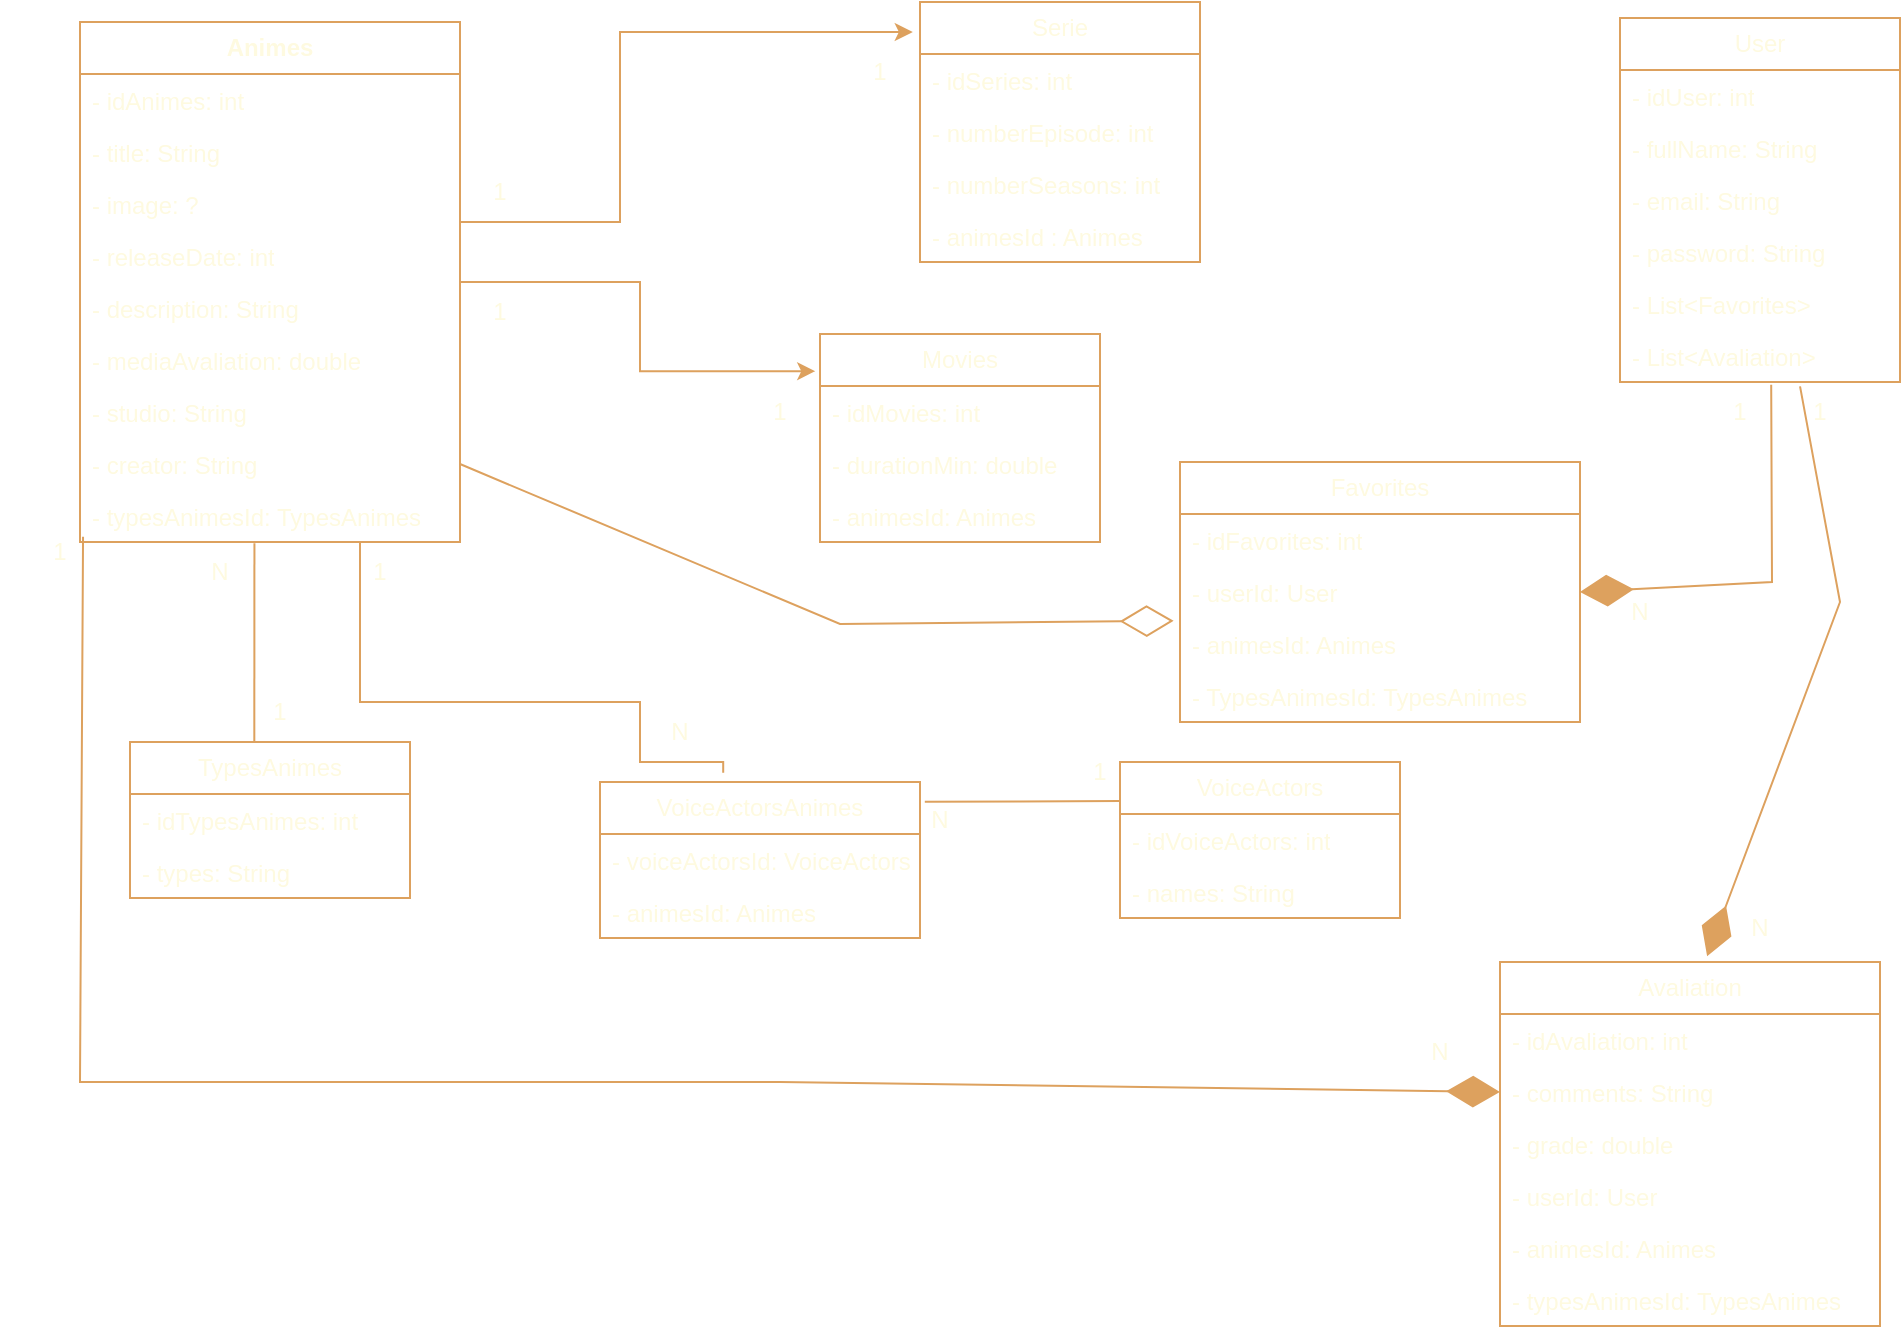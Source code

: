 <mxfile version="21.3.3" type="device">
  <diagram id="C5RBs43oDa-KdzZeNtuy" name="Page-1">
    <mxGraphModel dx="1050" dy="619" grid="1" gridSize="10" guides="1" tooltips="1" connect="1" arrows="1" fold="1" page="1" pageScale="1" pageWidth="827" pageHeight="1169" math="0" shadow="0">
      <root>
        <mxCell id="WIyWlLk6GJQsqaUBKTNV-0" />
        <mxCell id="WIyWlLk6GJQsqaUBKTNV-1" parent="WIyWlLk6GJQsqaUBKTNV-0" />
        <mxCell id="v7dbJcyT28siehWmc8mI-30" style="edgeStyle=orthogonalEdgeStyle;rounded=0;orthogonalLoop=1;jettySize=auto;html=1;entryX=-0.026;entryY=0.112;entryDx=0;entryDy=0;entryPerimeter=0;strokeColor=#DDA15E;fontColor=#FEFAE0;fillColor=#BC6C25;" edge="1" parent="WIyWlLk6GJQsqaUBKTNV-1" source="v7dbJcyT28siehWmc8mI-6" target="v7dbJcyT28siehWmc8mI-21">
          <mxGeometry relative="1" as="geometry">
            <Array as="points">
              <mxPoint x="340" y="140" />
              <mxPoint x="340" y="45" />
              <mxPoint x="486" y="45" />
            </Array>
          </mxGeometry>
        </mxCell>
        <mxCell id="v7dbJcyT28siehWmc8mI-31" style="edgeStyle=orthogonalEdgeStyle;rounded=0;orthogonalLoop=1;jettySize=auto;html=1;entryX=-0.017;entryY=0.179;entryDx=0;entryDy=0;entryPerimeter=0;strokeColor=#DDA15E;fontColor=#FEFAE0;fillColor=#BC6C25;" edge="1" parent="WIyWlLk6GJQsqaUBKTNV-1" source="v7dbJcyT28siehWmc8mI-6" target="v7dbJcyT28siehWmc8mI-25">
          <mxGeometry relative="1" as="geometry" />
        </mxCell>
        <mxCell id="v7dbJcyT28siehWmc8mI-6" value="Animes" style="swimlane;fontStyle=1;childLayout=stackLayout;horizontal=1;startSize=26;fillColor=none;horizontalStack=0;resizeParent=1;resizeParentMax=0;resizeLast=0;collapsible=1;marginBottom=0;whiteSpace=wrap;html=1;labelBackgroundColor=none;strokeColor=#DDA15E;fontColor=#FEFAE0;" vertex="1" parent="WIyWlLk6GJQsqaUBKTNV-1">
          <mxGeometry x="70" y="40" width="190" height="260" as="geometry" />
        </mxCell>
        <mxCell id="v7dbJcyT28siehWmc8mI-7" value="- idAnimes: int&lt;br&gt;" style="text;strokeColor=none;fillColor=none;align=left;verticalAlign=top;spacingLeft=4;spacingRight=4;overflow=hidden;rotatable=0;points=[[0,0.5],[1,0.5]];portConstraint=eastwest;whiteSpace=wrap;html=1;labelBackgroundColor=none;fontColor=#FEFAE0;" vertex="1" parent="v7dbJcyT28siehWmc8mI-6">
          <mxGeometry y="26" width="190" height="26" as="geometry" />
        </mxCell>
        <mxCell id="v7dbJcyT28siehWmc8mI-8" value="- title: String" style="text;strokeColor=none;fillColor=none;align=left;verticalAlign=top;spacingLeft=4;spacingRight=4;overflow=hidden;rotatable=0;points=[[0,0.5],[1,0.5]];portConstraint=eastwest;whiteSpace=wrap;html=1;labelBackgroundColor=none;fontColor=#FEFAE0;" vertex="1" parent="v7dbJcyT28siehWmc8mI-6">
          <mxGeometry y="52" width="190" height="26" as="geometry" />
        </mxCell>
        <mxCell id="v7dbJcyT28siehWmc8mI-12" value="- image: ?" style="text;strokeColor=none;fillColor=none;align=left;verticalAlign=top;spacingLeft=4;spacingRight=4;overflow=hidden;rotatable=0;points=[[0,0.5],[1,0.5]];portConstraint=eastwest;whiteSpace=wrap;html=1;labelBackgroundColor=none;fontColor=#FEFAE0;" vertex="1" parent="v7dbJcyT28siehWmc8mI-6">
          <mxGeometry y="78" width="190" height="26" as="geometry" />
        </mxCell>
        <mxCell id="v7dbJcyT28siehWmc8mI-13" value="- releaseDate: int" style="text;strokeColor=none;fillColor=none;align=left;verticalAlign=top;spacingLeft=4;spacingRight=4;overflow=hidden;rotatable=0;points=[[0,0.5],[1,0.5]];portConstraint=eastwest;whiteSpace=wrap;html=1;labelBackgroundColor=none;fontColor=#FEFAE0;" vertex="1" parent="v7dbJcyT28siehWmc8mI-6">
          <mxGeometry y="104" width="190" height="26" as="geometry" />
        </mxCell>
        <mxCell id="v7dbJcyT28siehWmc8mI-9" value="- description: String" style="text;strokeColor=none;fillColor=none;align=left;verticalAlign=top;spacingLeft=4;spacingRight=4;overflow=hidden;rotatable=0;points=[[0,0.5],[1,0.5]];portConstraint=eastwest;whiteSpace=wrap;html=1;labelBackgroundColor=none;fontColor=#FEFAE0;" vertex="1" parent="v7dbJcyT28siehWmc8mI-6">
          <mxGeometry y="130" width="190" height="26" as="geometry" />
        </mxCell>
        <mxCell id="v7dbJcyT28siehWmc8mI-15" value="- mediaAvaliation: double" style="text;strokeColor=none;fillColor=none;align=left;verticalAlign=top;spacingLeft=4;spacingRight=4;overflow=hidden;rotatable=0;points=[[0,0.5],[1,0.5]];portConstraint=eastwest;whiteSpace=wrap;html=1;labelBackgroundColor=none;fontColor=#FEFAE0;" vertex="1" parent="v7dbJcyT28siehWmc8mI-6">
          <mxGeometry y="156" width="190" height="26" as="geometry" />
        </mxCell>
        <mxCell id="v7dbJcyT28siehWmc8mI-14" value="- studio: String" style="text;strokeColor=none;fillColor=none;align=left;verticalAlign=top;spacingLeft=4;spacingRight=4;overflow=hidden;rotatable=0;points=[[0,0.5],[1,0.5]];portConstraint=eastwest;whiteSpace=wrap;html=1;labelBackgroundColor=none;fontColor=#FEFAE0;" vertex="1" parent="v7dbJcyT28siehWmc8mI-6">
          <mxGeometry y="182" width="190" height="26" as="geometry" />
        </mxCell>
        <mxCell id="v7dbJcyT28siehWmc8mI-17" value="- creator: String" style="text;strokeColor=none;fillColor=none;align=left;verticalAlign=top;spacingLeft=4;spacingRight=4;overflow=hidden;rotatable=0;points=[[0,0.5],[1,0.5]];portConstraint=eastwest;whiteSpace=wrap;html=1;labelBackgroundColor=none;fontColor=#FEFAE0;" vertex="1" parent="v7dbJcyT28siehWmc8mI-6">
          <mxGeometry y="208" width="190" height="26" as="geometry" />
        </mxCell>
        <mxCell id="v7dbJcyT28siehWmc8mI-18" value="- typesAnimesId: TypesAnimes" style="text;strokeColor=none;fillColor=none;align=left;verticalAlign=top;spacingLeft=4;spacingRight=4;overflow=hidden;rotatable=0;points=[[0,0.5],[1,0.5]];portConstraint=eastwest;whiteSpace=wrap;html=1;labelBackgroundColor=none;fontColor=#FEFAE0;" vertex="1" parent="v7dbJcyT28siehWmc8mI-6">
          <mxGeometry y="234" width="190" height="26" as="geometry" />
        </mxCell>
        <mxCell id="v7dbJcyT28siehWmc8mI-21" value="Serie" style="swimlane;fontStyle=0;childLayout=stackLayout;horizontal=1;startSize=26;fillColor=none;horizontalStack=0;resizeParent=1;resizeParentMax=0;resizeLast=0;collapsible=1;marginBottom=0;whiteSpace=wrap;html=1;strokeColor=#DDA15E;fontColor=#FEFAE0;" vertex="1" parent="WIyWlLk6GJQsqaUBKTNV-1">
          <mxGeometry x="490" y="30" width="140" height="130" as="geometry" />
        </mxCell>
        <mxCell id="v7dbJcyT28siehWmc8mI-22" value="- idSeries: int" style="text;strokeColor=none;fillColor=none;align=left;verticalAlign=top;spacingLeft=4;spacingRight=4;overflow=hidden;rotatable=0;points=[[0,0.5],[1,0.5]];portConstraint=eastwest;whiteSpace=wrap;html=1;fontColor=#FEFAE0;" vertex="1" parent="v7dbJcyT28siehWmc8mI-21">
          <mxGeometry y="26" width="140" height="26" as="geometry" />
        </mxCell>
        <mxCell id="v7dbJcyT28siehWmc8mI-23" value="- numberEpisode: int" style="text;strokeColor=none;fillColor=none;align=left;verticalAlign=top;spacingLeft=4;spacingRight=4;overflow=hidden;rotatable=0;points=[[0,0.5],[1,0.5]];portConstraint=eastwest;whiteSpace=wrap;html=1;fontColor=#FEFAE0;" vertex="1" parent="v7dbJcyT28siehWmc8mI-21">
          <mxGeometry y="52" width="140" height="26" as="geometry" />
        </mxCell>
        <mxCell id="v7dbJcyT28siehWmc8mI-24" value="- numberSeasons: int" style="text;strokeColor=none;fillColor=none;align=left;verticalAlign=top;spacingLeft=4;spacingRight=4;overflow=hidden;rotatable=0;points=[[0,0.5],[1,0.5]];portConstraint=eastwest;whiteSpace=wrap;html=1;fontColor=#FEFAE0;" vertex="1" parent="v7dbJcyT28siehWmc8mI-21">
          <mxGeometry y="78" width="140" height="26" as="geometry" />
        </mxCell>
        <mxCell id="v7dbJcyT28siehWmc8mI-29" value="- animesId : Animes" style="text;strokeColor=none;fillColor=none;align=left;verticalAlign=top;spacingLeft=4;spacingRight=4;overflow=hidden;rotatable=0;points=[[0,0.5],[1,0.5]];portConstraint=eastwest;whiteSpace=wrap;html=1;fontColor=#FEFAE0;" vertex="1" parent="v7dbJcyT28siehWmc8mI-21">
          <mxGeometry y="104" width="140" height="26" as="geometry" />
        </mxCell>
        <mxCell id="v7dbJcyT28siehWmc8mI-25" value="Movies" style="swimlane;fontStyle=0;childLayout=stackLayout;horizontal=1;startSize=26;fillColor=none;horizontalStack=0;resizeParent=1;resizeParentMax=0;resizeLast=0;collapsible=1;marginBottom=0;whiteSpace=wrap;html=1;strokeColor=#DDA15E;fontColor=#FEFAE0;" vertex="1" parent="WIyWlLk6GJQsqaUBKTNV-1">
          <mxGeometry x="440" y="196" width="140" height="104" as="geometry" />
        </mxCell>
        <mxCell id="v7dbJcyT28siehWmc8mI-26" value="- idMovies: int&amp;nbsp;" style="text;strokeColor=none;fillColor=none;align=left;verticalAlign=top;spacingLeft=4;spacingRight=4;overflow=hidden;rotatable=0;points=[[0,0.5],[1,0.5]];portConstraint=eastwest;whiteSpace=wrap;html=1;fontColor=#FEFAE0;" vertex="1" parent="v7dbJcyT28siehWmc8mI-25">
          <mxGeometry y="26" width="140" height="26" as="geometry" />
        </mxCell>
        <mxCell id="v7dbJcyT28siehWmc8mI-27" value="- durationMin: double" style="text;strokeColor=none;fillColor=none;align=left;verticalAlign=top;spacingLeft=4;spacingRight=4;overflow=hidden;rotatable=0;points=[[0,0.5],[1,0.5]];portConstraint=eastwest;whiteSpace=wrap;html=1;fontColor=#FEFAE0;" vertex="1" parent="v7dbJcyT28siehWmc8mI-25">
          <mxGeometry y="52" width="140" height="26" as="geometry" />
        </mxCell>
        <mxCell id="v7dbJcyT28siehWmc8mI-28" value="- animesId: Animes" style="text;strokeColor=none;fillColor=none;align=left;verticalAlign=top;spacingLeft=4;spacingRight=4;overflow=hidden;rotatable=0;points=[[0,0.5],[1,0.5]];portConstraint=eastwest;whiteSpace=wrap;html=1;fontColor=#FEFAE0;" vertex="1" parent="v7dbJcyT28siehWmc8mI-25">
          <mxGeometry y="78" width="140" height="26" as="geometry" />
        </mxCell>
        <mxCell id="v7dbJcyT28siehWmc8mI-32" value="1" style="text;html=1;strokeColor=none;fillColor=none;align=center;verticalAlign=middle;whiteSpace=wrap;rounded=0;fontColor=#FEFAE0;" vertex="1" parent="WIyWlLk6GJQsqaUBKTNV-1">
          <mxGeometry x="250" y="110" width="60" height="30" as="geometry" />
        </mxCell>
        <mxCell id="v7dbJcyT28siehWmc8mI-33" value="1" style="text;html=1;strokeColor=none;fillColor=none;align=center;verticalAlign=middle;whiteSpace=wrap;rounded=0;fontColor=#FEFAE0;" vertex="1" parent="WIyWlLk6GJQsqaUBKTNV-1">
          <mxGeometry x="440" y="50" width="60" height="30" as="geometry" />
        </mxCell>
        <mxCell id="v7dbJcyT28siehWmc8mI-34" value="1" style="text;html=1;strokeColor=none;fillColor=none;align=center;verticalAlign=middle;whiteSpace=wrap;rounded=0;fontColor=#FEFAE0;" vertex="1" parent="WIyWlLk6GJQsqaUBKTNV-1">
          <mxGeometry x="250" y="170" width="60" height="30" as="geometry" />
        </mxCell>
        <mxCell id="v7dbJcyT28siehWmc8mI-35" value="1" style="text;html=1;strokeColor=none;fillColor=none;align=center;verticalAlign=middle;whiteSpace=wrap;rounded=0;fontColor=#FEFAE0;" vertex="1" parent="WIyWlLk6GJQsqaUBKTNV-1">
          <mxGeometry x="390" y="220" width="60" height="30" as="geometry" />
        </mxCell>
        <mxCell id="v7dbJcyT28siehWmc8mI-36" value="TypesAnimes" style="swimlane;fontStyle=0;childLayout=stackLayout;horizontal=1;startSize=26;fillColor=none;horizontalStack=0;resizeParent=1;resizeParentMax=0;resizeLast=0;collapsible=1;marginBottom=0;whiteSpace=wrap;html=1;strokeColor=#DDA15E;fontColor=#FEFAE0;" vertex="1" parent="WIyWlLk6GJQsqaUBKTNV-1">
          <mxGeometry x="95" y="400" width="140" height="78" as="geometry" />
        </mxCell>
        <mxCell id="v7dbJcyT28siehWmc8mI-37" value="- idTypesAnimes: int" style="text;strokeColor=none;fillColor=none;align=left;verticalAlign=top;spacingLeft=4;spacingRight=4;overflow=hidden;rotatable=0;points=[[0,0.5],[1,0.5]];portConstraint=eastwest;whiteSpace=wrap;html=1;fontColor=#FEFAE0;" vertex="1" parent="v7dbJcyT28siehWmc8mI-36">
          <mxGeometry y="26" width="140" height="26" as="geometry" />
        </mxCell>
        <mxCell id="v7dbJcyT28siehWmc8mI-38" value="- types: String" style="text;strokeColor=none;fillColor=none;align=left;verticalAlign=top;spacingLeft=4;spacingRight=4;overflow=hidden;rotatable=0;points=[[0,0.5],[1,0.5]];portConstraint=eastwest;whiteSpace=wrap;html=1;fontColor=#FEFAE0;" vertex="1" parent="v7dbJcyT28siehWmc8mI-36">
          <mxGeometry y="52" width="140" height="26" as="geometry" />
        </mxCell>
        <mxCell id="v7dbJcyT28siehWmc8mI-40" value="" style="endArrow=none;html=1;edgeStyle=orthogonalEdgeStyle;rounded=0;strokeColor=#DDA15E;fontColor=#FEFAE0;fillColor=#BC6C25;entryX=0.459;entryY=1.023;entryDx=0;entryDy=0;entryPerimeter=0;exitX=0.444;exitY=0;exitDx=0;exitDy=0;exitPerimeter=0;" edge="1" parent="WIyWlLk6GJQsqaUBKTNV-1" source="v7dbJcyT28siehWmc8mI-36" target="v7dbJcyT28siehWmc8mI-18">
          <mxGeometry relative="1" as="geometry">
            <mxPoint x="210" y="420" as="sourcePoint" />
            <mxPoint x="370" y="420" as="targetPoint" />
          </mxGeometry>
        </mxCell>
        <mxCell id="v7dbJcyT28siehWmc8mI-43" value="1" style="text;html=1;strokeColor=none;fillColor=none;align=center;verticalAlign=middle;whiteSpace=wrap;rounded=0;fontColor=#FEFAE0;" vertex="1" parent="WIyWlLk6GJQsqaUBKTNV-1">
          <mxGeometry x="140" y="370" width="60" height="30" as="geometry" />
        </mxCell>
        <mxCell id="v7dbJcyT28siehWmc8mI-45" value="N" style="text;html=1;strokeColor=none;fillColor=none;align=center;verticalAlign=middle;whiteSpace=wrap;rounded=0;fontColor=#FEFAE0;" vertex="1" parent="WIyWlLk6GJQsqaUBKTNV-1">
          <mxGeometry x="110" y="300" width="60" height="30" as="geometry" />
        </mxCell>
        <mxCell id="v7dbJcyT28siehWmc8mI-50" value="VoiceActorsAnimes" style="swimlane;fontStyle=0;childLayout=stackLayout;horizontal=1;startSize=26;fillColor=none;horizontalStack=0;resizeParent=1;resizeParentMax=0;resizeLast=0;collapsible=1;marginBottom=0;whiteSpace=wrap;html=1;strokeColor=#DDA15E;fontColor=#FEFAE0;" vertex="1" parent="WIyWlLk6GJQsqaUBKTNV-1">
          <mxGeometry x="330" y="420" width="160" height="78" as="geometry" />
        </mxCell>
        <mxCell id="v7dbJcyT28siehWmc8mI-51" value="- voiceActorsId: VoiceActors" style="text;strokeColor=none;fillColor=none;align=left;verticalAlign=top;spacingLeft=4;spacingRight=4;overflow=hidden;rotatable=0;points=[[0,0.5],[1,0.5]];portConstraint=eastwest;whiteSpace=wrap;html=1;fontColor=#FEFAE0;" vertex="1" parent="v7dbJcyT28siehWmc8mI-50">
          <mxGeometry y="26" width="160" height="26" as="geometry" />
        </mxCell>
        <mxCell id="v7dbJcyT28siehWmc8mI-52" value="- animesId: Animes" style="text;strokeColor=none;fillColor=none;align=left;verticalAlign=top;spacingLeft=4;spacingRight=4;overflow=hidden;rotatable=0;points=[[0,0.5],[1,0.5]];portConstraint=eastwest;whiteSpace=wrap;html=1;fontColor=#FEFAE0;" vertex="1" parent="v7dbJcyT28siehWmc8mI-50">
          <mxGeometry y="52" width="160" height="26" as="geometry" />
        </mxCell>
        <mxCell id="v7dbJcyT28siehWmc8mI-55" value="" style="endArrow=none;html=1;edgeStyle=orthogonalEdgeStyle;rounded=0;strokeColor=#DDA15E;fontColor=#FEFAE0;fillColor=#BC6C25;exitX=0.385;exitY=-0.059;exitDx=0;exitDy=0;exitPerimeter=0;" edge="1" parent="WIyWlLk6GJQsqaUBKTNV-1" source="v7dbJcyT28siehWmc8mI-50" target="v7dbJcyT28siehWmc8mI-6">
          <mxGeometry relative="1" as="geometry">
            <mxPoint x="167" y="410" as="sourcePoint" />
            <mxPoint x="167" y="311" as="targetPoint" />
            <Array as="points">
              <mxPoint x="392" y="410" />
              <mxPoint x="350" y="410" />
              <mxPoint x="350" y="380" />
              <mxPoint x="210" y="380" />
            </Array>
          </mxGeometry>
        </mxCell>
        <mxCell id="v7dbJcyT28siehWmc8mI-60" value="VoiceActors" style="swimlane;fontStyle=0;childLayout=stackLayout;horizontal=1;startSize=26;fillColor=none;horizontalStack=0;resizeParent=1;resizeParentMax=0;resizeLast=0;collapsible=1;marginBottom=0;whiteSpace=wrap;html=1;strokeColor=#DDA15E;fontColor=#FEFAE0;" vertex="1" parent="WIyWlLk6GJQsqaUBKTNV-1">
          <mxGeometry x="590" y="410" width="140" height="78" as="geometry" />
        </mxCell>
        <mxCell id="v7dbJcyT28siehWmc8mI-61" value="- idVoiceActors: int" style="text;strokeColor=none;fillColor=none;align=left;verticalAlign=top;spacingLeft=4;spacingRight=4;overflow=hidden;rotatable=0;points=[[0,0.5],[1,0.5]];portConstraint=eastwest;whiteSpace=wrap;html=1;fontColor=#FEFAE0;" vertex="1" parent="v7dbJcyT28siehWmc8mI-60">
          <mxGeometry y="26" width="140" height="26" as="geometry" />
        </mxCell>
        <mxCell id="v7dbJcyT28siehWmc8mI-62" value="- names: String" style="text;strokeColor=none;fillColor=none;align=left;verticalAlign=top;spacingLeft=4;spacingRight=4;overflow=hidden;rotatable=0;points=[[0,0.5],[1,0.5]];portConstraint=eastwest;whiteSpace=wrap;html=1;fontColor=#FEFAE0;" vertex="1" parent="v7dbJcyT28siehWmc8mI-60">
          <mxGeometry y="52" width="140" height="26" as="geometry" />
        </mxCell>
        <mxCell id="v7dbJcyT28siehWmc8mI-64" value="1" style="text;html=1;strokeColor=none;fillColor=none;align=center;verticalAlign=middle;whiteSpace=wrap;rounded=0;fontColor=#FEFAE0;" vertex="1" parent="WIyWlLk6GJQsqaUBKTNV-1">
          <mxGeometry x="190" y="300" width="60" height="30" as="geometry" />
        </mxCell>
        <mxCell id="v7dbJcyT28siehWmc8mI-65" value="N" style="text;html=1;strokeColor=none;fillColor=none;align=center;verticalAlign=middle;whiteSpace=wrap;rounded=0;fontColor=#FEFAE0;" vertex="1" parent="WIyWlLk6GJQsqaUBKTNV-1">
          <mxGeometry x="340" y="380" width="60" height="30" as="geometry" />
        </mxCell>
        <mxCell id="v7dbJcyT28siehWmc8mI-66" value="N" style="text;html=1;strokeColor=none;fillColor=none;align=center;verticalAlign=middle;whiteSpace=wrap;rounded=0;fontColor=#FEFAE0;" vertex="1" parent="WIyWlLk6GJQsqaUBKTNV-1">
          <mxGeometry x="470" y="424" width="60" height="30" as="geometry" />
        </mxCell>
        <mxCell id="v7dbJcyT28siehWmc8mI-68" value="" style="endArrow=none;html=1;edgeStyle=orthogonalEdgeStyle;rounded=0;strokeColor=#DDA15E;fontColor=#FEFAE0;fillColor=#BC6C25;entryX=0;entryY=0.25;entryDx=0;entryDy=0;exitX=1.015;exitY=0.126;exitDx=0;exitDy=0;exitPerimeter=0;" edge="1" parent="WIyWlLk6GJQsqaUBKTNV-1" source="v7dbJcyT28siehWmc8mI-50" target="v7dbJcyT28siehWmc8mI-60">
          <mxGeometry relative="1" as="geometry">
            <mxPoint x="350" y="300" as="sourcePoint" />
            <mxPoint x="510" y="300" as="targetPoint" />
          </mxGeometry>
        </mxCell>
        <mxCell id="v7dbJcyT28siehWmc8mI-71" value="1" style="text;html=1;strokeColor=none;fillColor=none;align=center;verticalAlign=middle;whiteSpace=wrap;rounded=0;fontColor=#FEFAE0;" vertex="1" parent="WIyWlLk6GJQsqaUBKTNV-1">
          <mxGeometry x="550" y="400" width="60" height="30" as="geometry" />
        </mxCell>
        <mxCell id="v7dbJcyT28siehWmc8mI-72" value="Favorites" style="swimlane;fontStyle=0;childLayout=stackLayout;horizontal=1;startSize=26;fillColor=none;horizontalStack=0;resizeParent=1;resizeParentMax=0;resizeLast=0;collapsible=1;marginBottom=0;whiteSpace=wrap;html=1;strokeColor=#DDA15E;fontColor=#FEFAE0;" vertex="1" parent="WIyWlLk6GJQsqaUBKTNV-1">
          <mxGeometry x="620" y="260" width="200" height="130" as="geometry" />
        </mxCell>
        <mxCell id="v7dbJcyT28siehWmc8mI-73" value="- idFavorites: int" style="text;strokeColor=none;fillColor=none;align=left;verticalAlign=top;spacingLeft=4;spacingRight=4;overflow=hidden;rotatable=0;points=[[0,0.5],[1,0.5]];portConstraint=eastwest;whiteSpace=wrap;html=1;fontColor=#FEFAE0;" vertex="1" parent="v7dbJcyT28siehWmc8mI-72">
          <mxGeometry y="26" width="200" height="26" as="geometry" />
        </mxCell>
        <mxCell id="v7dbJcyT28siehWmc8mI-74" value="- userId: User" style="text;strokeColor=none;fillColor=none;align=left;verticalAlign=top;spacingLeft=4;spacingRight=4;overflow=hidden;rotatable=0;points=[[0,0.5],[1,0.5]];portConstraint=eastwest;whiteSpace=wrap;html=1;fontColor=#FEFAE0;" vertex="1" parent="v7dbJcyT28siehWmc8mI-72">
          <mxGeometry y="52" width="200" height="26" as="geometry" />
        </mxCell>
        <mxCell id="v7dbJcyT28siehWmc8mI-75" value="- animesId: Animes" style="text;strokeColor=none;fillColor=none;align=left;verticalAlign=top;spacingLeft=4;spacingRight=4;overflow=hidden;rotatable=0;points=[[0,0.5],[1,0.5]];portConstraint=eastwest;whiteSpace=wrap;html=1;fontColor=#FEFAE0;" vertex="1" parent="v7dbJcyT28siehWmc8mI-72">
          <mxGeometry y="78" width="200" height="26" as="geometry" />
        </mxCell>
        <mxCell id="v7dbJcyT28siehWmc8mI-76" value="- TypesAnimesId: TypesAnimes" style="text;strokeColor=none;fillColor=none;align=left;verticalAlign=top;spacingLeft=4;spacingRight=4;overflow=hidden;rotatable=0;points=[[0,0.5],[1,0.5]];portConstraint=eastwest;whiteSpace=wrap;html=1;fontColor=#FEFAE0;" vertex="1" parent="v7dbJcyT28siehWmc8mI-72">
          <mxGeometry y="104" width="200" height="26" as="geometry" />
        </mxCell>
        <mxCell id="v7dbJcyT28siehWmc8mI-81" value="User" style="swimlane;fontStyle=0;childLayout=stackLayout;horizontal=1;startSize=26;fillColor=none;horizontalStack=0;resizeParent=1;resizeParentMax=0;resizeLast=0;collapsible=1;marginBottom=0;whiteSpace=wrap;html=1;strokeColor=#DDA15E;fontColor=#FEFAE0;" vertex="1" parent="WIyWlLk6GJQsqaUBKTNV-1">
          <mxGeometry x="840" y="38" width="140" height="182" as="geometry" />
        </mxCell>
        <mxCell id="v7dbJcyT28siehWmc8mI-82" value="- idUser: int" style="text;strokeColor=none;fillColor=none;align=left;verticalAlign=top;spacingLeft=4;spacingRight=4;overflow=hidden;rotatable=0;points=[[0,0.5],[1,0.5]];portConstraint=eastwest;whiteSpace=wrap;html=1;fontColor=#FEFAE0;" vertex="1" parent="v7dbJcyT28siehWmc8mI-81">
          <mxGeometry y="26" width="140" height="26" as="geometry" />
        </mxCell>
        <mxCell id="v7dbJcyT28siehWmc8mI-83" value="- fullName: String" style="text;strokeColor=none;fillColor=none;align=left;verticalAlign=top;spacingLeft=4;spacingRight=4;overflow=hidden;rotatable=0;points=[[0,0.5],[1,0.5]];portConstraint=eastwest;whiteSpace=wrap;html=1;fontColor=#FEFAE0;" vertex="1" parent="v7dbJcyT28siehWmc8mI-81">
          <mxGeometry y="52" width="140" height="26" as="geometry" />
        </mxCell>
        <mxCell id="v7dbJcyT28siehWmc8mI-84" value="- email: String" style="text;strokeColor=none;fillColor=none;align=left;verticalAlign=top;spacingLeft=4;spacingRight=4;overflow=hidden;rotatable=0;points=[[0,0.5],[1,0.5]];portConstraint=eastwest;whiteSpace=wrap;html=1;fontColor=#FEFAE0;" vertex="1" parent="v7dbJcyT28siehWmc8mI-81">
          <mxGeometry y="78" width="140" height="26" as="geometry" />
        </mxCell>
        <mxCell id="v7dbJcyT28siehWmc8mI-93" value="- password: String" style="text;strokeColor=none;fillColor=none;align=left;verticalAlign=top;spacingLeft=4;spacingRight=4;overflow=hidden;rotatable=0;points=[[0,0.5],[1,0.5]];portConstraint=eastwest;whiteSpace=wrap;html=1;fontColor=#FEFAE0;" vertex="1" parent="v7dbJcyT28siehWmc8mI-81">
          <mxGeometry y="104" width="140" height="26" as="geometry" />
        </mxCell>
        <mxCell id="v7dbJcyT28siehWmc8mI-94" value="- List&amp;lt;Favorites&amp;gt;" style="text;strokeColor=none;fillColor=none;align=left;verticalAlign=top;spacingLeft=4;spacingRight=4;overflow=hidden;rotatable=0;points=[[0,0.5],[1,0.5]];portConstraint=eastwest;whiteSpace=wrap;html=1;fontColor=#FEFAE0;" vertex="1" parent="v7dbJcyT28siehWmc8mI-81">
          <mxGeometry y="130" width="140" height="26" as="geometry" />
        </mxCell>
        <mxCell id="v7dbJcyT28siehWmc8mI-95" value="- List&amp;lt;Avaliation&amp;gt;" style="text;strokeColor=none;fillColor=none;align=left;verticalAlign=top;spacingLeft=4;spacingRight=4;overflow=hidden;rotatable=0;points=[[0,0.5],[1,0.5]];portConstraint=eastwest;whiteSpace=wrap;html=1;fontColor=#FEFAE0;" vertex="1" parent="v7dbJcyT28siehWmc8mI-81">
          <mxGeometry y="156" width="140" height="26" as="geometry" />
        </mxCell>
        <mxCell id="v7dbJcyT28siehWmc8mI-89" value="Avaliation" style="swimlane;fontStyle=0;childLayout=stackLayout;horizontal=1;startSize=26;fillColor=none;horizontalStack=0;resizeParent=1;resizeParentMax=0;resizeLast=0;collapsible=1;marginBottom=0;whiteSpace=wrap;html=1;strokeColor=#DDA15E;fontColor=#FEFAE0;" vertex="1" parent="WIyWlLk6GJQsqaUBKTNV-1">
          <mxGeometry x="780" y="510" width="190" height="182" as="geometry" />
        </mxCell>
        <mxCell id="v7dbJcyT28siehWmc8mI-90" value="- idAvaliation: int" style="text;strokeColor=none;fillColor=none;align=left;verticalAlign=top;spacingLeft=4;spacingRight=4;overflow=hidden;rotatable=0;points=[[0,0.5],[1,0.5]];portConstraint=eastwest;whiteSpace=wrap;html=1;fontColor=#FEFAE0;" vertex="1" parent="v7dbJcyT28siehWmc8mI-89">
          <mxGeometry y="26" width="190" height="26" as="geometry" />
        </mxCell>
        <mxCell id="v7dbJcyT28siehWmc8mI-91" value="- comments: String" style="text;strokeColor=none;fillColor=none;align=left;verticalAlign=top;spacingLeft=4;spacingRight=4;overflow=hidden;rotatable=0;points=[[0,0.5],[1,0.5]];portConstraint=eastwest;whiteSpace=wrap;html=1;fontColor=#FEFAE0;" vertex="1" parent="v7dbJcyT28siehWmc8mI-89">
          <mxGeometry y="52" width="190" height="26" as="geometry" />
        </mxCell>
        <mxCell id="v7dbJcyT28siehWmc8mI-92" value="- grade: double" style="text;strokeColor=none;fillColor=none;align=left;verticalAlign=top;spacingLeft=4;spacingRight=4;overflow=hidden;rotatable=0;points=[[0,0.5],[1,0.5]];portConstraint=eastwest;whiteSpace=wrap;html=1;fontColor=#FEFAE0;" vertex="1" parent="v7dbJcyT28siehWmc8mI-89">
          <mxGeometry y="78" width="190" height="26" as="geometry" />
        </mxCell>
        <mxCell id="v7dbJcyT28siehWmc8mI-99" value="- userId: User" style="text;strokeColor=none;fillColor=none;align=left;verticalAlign=top;spacingLeft=4;spacingRight=4;overflow=hidden;rotatable=0;points=[[0,0.5],[1,0.5]];portConstraint=eastwest;whiteSpace=wrap;html=1;fontColor=#FEFAE0;" vertex="1" parent="v7dbJcyT28siehWmc8mI-89">
          <mxGeometry y="104" width="190" height="26" as="geometry" />
        </mxCell>
        <mxCell id="v7dbJcyT28siehWmc8mI-100" value="- animesId: Animes" style="text;strokeColor=none;fillColor=none;align=left;verticalAlign=top;spacingLeft=4;spacingRight=4;overflow=hidden;rotatable=0;points=[[0,0.5],[1,0.5]];portConstraint=eastwest;whiteSpace=wrap;html=1;fontColor=#FEFAE0;" vertex="1" parent="v7dbJcyT28siehWmc8mI-89">
          <mxGeometry y="130" width="190" height="26" as="geometry" />
        </mxCell>
        <mxCell id="v7dbJcyT28siehWmc8mI-101" value="- typesAnimesId: TypesAnimes" style="text;strokeColor=none;fillColor=none;align=left;verticalAlign=top;spacingLeft=4;spacingRight=4;overflow=hidden;rotatable=0;points=[[0,0.5],[1,0.5]];portConstraint=eastwest;whiteSpace=wrap;html=1;fontColor=#FEFAE0;" vertex="1" parent="v7dbJcyT28siehWmc8mI-89">
          <mxGeometry y="156" width="190" height="26" as="geometry" />
        </mxCell>
        <mxCell id="v7dbJcyT28siehWmc8mI-97" value="" style="endArrow=diamondThin;endFill=0;endSize=24;html=1;rounded=0;strokeColor=#DDA15E;fontColor=#FEFAE0;fillColor=#BC6C25;exitX=1;exitY=0.5;exitDx=0;exitDy=0;entryX=-0.016;entryY=0.054;entryDx=0;entryDy=0;entryPerimeter=0;" edge="1" parent="WIyWlLk6GJQsqaUBKTNV-1" source="v7dbJcyT28siehWmc8mI-17" target="v7dbJcyT28siehWmc8mI-75">
          <mxGeometry width="160" relative="1" as="geometry">
            <mxPoint x="430" y="350" as="sourcePoint" />
            <mxPoint x="590" y="350" as="targetPoint" />
            <Array as="points">
              <mxPoint x="450" y="341" />
            </Array>
          </mxGeometry>
        </mxCell>
        <mxCell id="v7dbJcyT28siehWmc8mI-98" value="" style="endArrow=diamondThin;endFill=1;endSize=24;html=1;rounded=0;strokeColor=#DDA15E;fontColor=#FEFAE0;fillColor=#BC6C25;exitX=0.54;exitY=1.054;exitDx=0;exitDy=0;entryX=1;entryY=0.5;entryDx=0;entryDy=0;exitPerimeter=0;" edge="1" parent="WIyWlLk6GJQsqaUBKTNV-1" source="v7dbJcyT28siehWmc8mI-95" target="v7dbJcyT28siehWmc8mI-74">
          <mxGeometry width="160" relative="1" as="geometry">
            <mxPoint x="430" y="330" as="sourcePoint" />
            <mxPoint x="590" y="330" as="targetPoint" />
            <Array as="points">
              <mxPoint x="916" y="320" />
            </Array>
          </mxGeometry>
        </mxCell>
        <mxCell id="v7dbJcyT28siehWmc8mI-102" value="" style="endArrow=diamondThin;endFill=1;endSize=24;html=1;rounded=0;strokeColor=#DDA15E;fontColor=#FEFAE0;fillColor=#BC6C25;entryX=0.545;entryY=-0.016;entryDx=0;entryDy=0;exitX=0.643;exitY=1.085;exitDx=0;exitDy=0;exitPerimeter=0;entryPerimeter=0;" edge="1" parent="WIyWlLk6GJQsqaUBKTNV-1" source="v7dbJcyT28siehWmc8mI-95" target="v7dbJcyT28siehWmc8mI-89">
          <mxGeometry width="160" relative="1" as="geometry">
            <mxPoint x="930" y="230" as="sourcePoint" />
            <mxPoint x="830" y="335" as="targetPoint" />
            <Array as="points">
              <mxPoint x="950" y="330" />
            </Array>
          </mxGeometry>
        </mxCell>
        <mxCell id="v7dbJcyT28siehWmc8mI-104" value="1" style="text;html=1;strokeColor=none;fillColor=none;align=center;verticalAlign=middle;whiteSpace=wrap;rounded=0;fontColor=#FEFAE0;" vertex="1" parent="WIyWlLk6GJQsqaUBKTNV-1">
          <mxGeometry x="910" y="220" width="60" height="30" as="geometry" />
        </mxCell>
        <mxCell id="v7dbJcyT28siehWmc8mI-105" value="1" style="text;html=1;strokeColor=none;fillColor=none;align=center;verticalAlign=middle;whiteSpace=wrap;rounded=0;fontColor=#FEFAE0;" vertex="1" parent="WIyWlLk6GJQsqaUBKTNV-1">
          <mxGeometry x="870" y="220" width="60" height="30" as="geometry" />
        </mxCell>
        <mxCell id="v7dbJcyT28siehWmc8mI-106" value="N" style="text;html=1;strokeColor=none;fillColor=none;align=center;verticalAlign=middle;whiteSpace=wrap;rounded=0;fontColor=#FEFAE0;" vertex="1" parent="WIyWlLk6GJQsqaUBKTNV-1">
          <mxGeometry x="820" y="320" width="60" height="30" as="geometry" />
        </mxCell>
        <mxCell id="v7dbJcyT28siehWmc8mI-107" value="N" style="text;html=1;strokeColor=none;fillColor=none;align=center;verticalAlign=middle;whiteSpace=wrap;rounded=0;fontColor=#FEFAE0;" vertex="1" parent="WIyWlLk6GJQsqaUBKTNV-1">
          <mxGeometry x="880" y="478" width="60" height="30" as="geometry" />
        </mxCell>
        <mxCell id="v7dbJcyT28siehWmc8mI-108" value="" style="endArrow=diamondThin;endFill=1;endSize=24;html=1;rounded=0;strokeColor=#DDA15E;fontColor=#FEFAE0;fillColor=#BC6C25;entryX=0;entryY=0.5;entryDx=0;entryDy=0;exitX=0.008;exitY=0.9;exitDx=0;exitDy=0;exitPerimeter=0;" edge="1" parent="WIyWlLk6GJQsqaUBKTNV-1" source="v7dbJcyT28siehWmc8mI-18" target="v7dbJcyT28siehWmc8mI-91">
          <mxGeometry width="160" relative="1" as="geometry">
            <mxPoint x="70" y="310" as="sourcePoint" />
            <mxPoint x="10" y="665" as="targetPoint" />
            <Array as="points">
              <mxPoint x="70" y="570" />
              <mxPoint x="420" y="570" />
            </Array>
          </mxGeometry>
        </mxCell>
        <mxCell id="v7dbJcyT28siehWmc8mI-109" value="1" style="text;html=1;strokeColor=none;fillColor=none;align=center;verticalAlign=middle;whiteSpace=wrap;rounded=0;fontColor=#FEFAE0;" vertex="1" parent="WIyWlLk6GJQsqaUBKTNV-1">
          <mxGeometry x="30" y="290" width="60" height="30" as="geometry" />
        </mxCell>
        <mxCell id="v7dbJcyT28siehWmc8mI-110" value="N" style="text;html=1;strokeColor=none;fillColor=none;align=center;verticalAlign=middle;whiteSpace=wrap;rounded=0;fontColor=#FEFAE0;" vertex="1" parent="WIyWlLk6GJQsqaUBKTNV-1">
          <mxGeometry x="720" y="540" width="60" height="30" as="geometry" />
        </mxCell>
      </root>
    </mxGraphModel>
  </diagram>
</mxfile>
